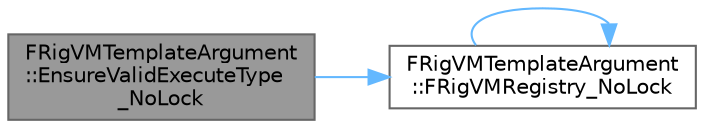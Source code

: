 digraph "FRigVMTemplateArgument::EnsureValidExecuteType_NoLock"
{
 // INTERACTIVE_SVG=YES
 // LATEX_PDF_SIZE
  bgcolor="transparent";
  edge [fontname=Helvetica,fontsize=10,labelfontname=Helvetica,labelfontsize=10];
  node [fontname=Helvetica,fontsize=10,shape=box,height=0.2,width=0.4];
  rankdir="LR";
  Node1 [id="Node000001",label="FRigVMTemplateArgument\l::EnsureValidExecuteType\l_NoLock",height=0.2,width=0.4,color="gray40", fillcolor="grey60", style="filled", fontcolor="black",tooltip=" "];
  Node1 -> Node2 [id="edge1_Node000001_Node000002",color="steelblue1",style="solid",tooltip=" "];
  Node2 [id="Node000002",label="FRigVMTemplateArgument\l::FRigVMRegistry_NoLock",height=0.2,width=0.4,color="grey40", fillcolor="white", style="filled",URL="$db/d3f/structFRigVMTemplateArgument.html#aeb859c38c962ee72cb9aab05c81abd3d",tooltip=" "];
  Node2 -> Node2 [id="edge2_Node000002_Node000002",color="steelblue1",style="solid",tooltip=" "];
}
